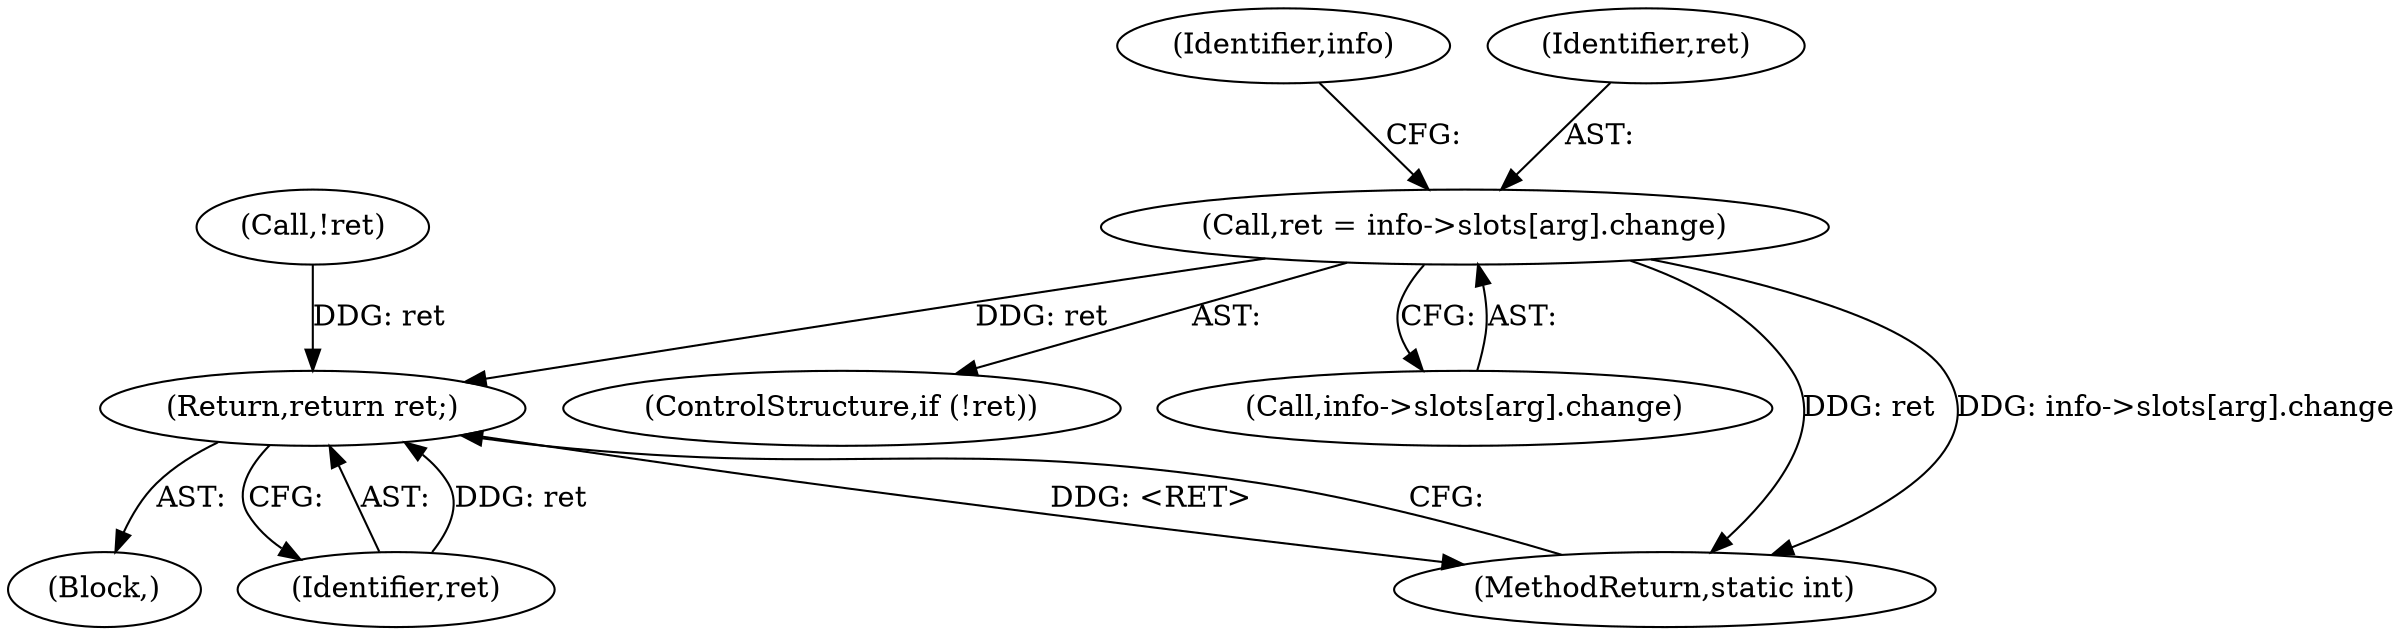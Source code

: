 digraph "0_linux_9de4ee40547fd315d4a0ed1dd15a2fa3559ad707@array" {
"1000159" [label="(Call,ret = info->slots[arg].change)"];
"1000170" [label="(Return,return ret;)"];
"1000169" [label="(Identifier,info)"];
"1000156" [label="(ControlStructure,if (!ret))"];
"1000161" [label="(Call,info->slots[arg].change)"];
"1000104" [label="(Block,)"];
"1000170" [label="(Return,return ret;)"];
"1000171" [label="(Identifier,ret)"];
"1000160" [label="(Identifier,ret)"];
"1000159" [label="(Call,ret = info->slots[arg].change)"];
"1000157" [label="(Call,!ret)"];
"1000172" [label="(MethodReturn,static int)"];
"1000159" -> "1000156"  [label="AST: "];
"1000159" -> "1000161"  [label="CFG: "];
"1000160" -> "1000159"  [label="AST: "];
"1000161" -> "1000159"  [label="AST: "];
"1000169" -> "1000159"  [label="CFG: "];
"1000159" -> "1000172"  [label="DDG: ret"];
"1000159" -> "1000172"  [label="DDG: info->slots[arg].change"];
"1000159" -> "1000170"  [label="DDG: ret"];
"1000170" -> "1000104"  [label="AST: "];
"1000170" -> "1000171"  [label="CFG: "];
"1000171" -> "1000170"  [label="AST: "];
"1000172" -> "1000170"  [label="CFG: "];
"1000170" -> "1000172"  [label="DDG: <RET>"];
"1000171" -> "1000170"  [label="DDG: ret"];
"1000157" -> "1000170"  [label="DDG: ret"];
}
